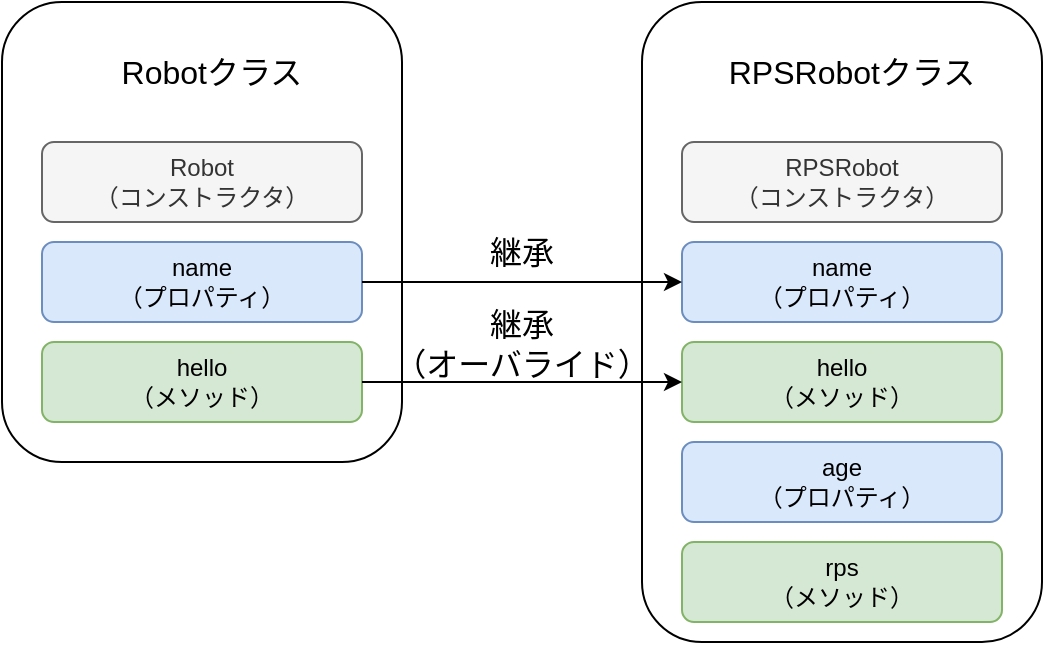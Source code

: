 <mxfile version="17.4.6" type="device"><diagram id="Od8AcpzYSCouZOjXVRe8" name="Page-1"><mxGraphModel dx="1422" dy="745" grid="1" gridSize="10" guides="1" tooltips="1" connect="1" arrows="1" fold="1" page="1" pageScale="1" pageWidth="1169" pageHeight="827" math="0" shadow="0"><root><mxCell id="0"/><mxCell id="1" parent="0"/><mxCell id="fAOdZKYslao5J_ARHIZr-1" value="" style="rounded=1;whiteSpace=wrap;html=1;" parent="1" vertex="1"><mxGeometry x="200" y="120" width="200" height="230" as="geometry"/></mxCell><mxCell id="fAOdZKYslao5J_ARHIZr-2" value="name&lt;br&gt;（プロパティ）" style="rounded=1;whiteSpace=wrap;html=1;fillColor=#dae8fc;strokeColor=#6c8ebf;" parent="1" vertex="1"><mxGeometry x="220" y="240" width="160" height="40" as="geometry"/></mxCell><mxCell id="fAOdZKYslao5J_ARHIZr-3" value="Robot&lt;br&gt;（コンストラクタ）" style="rounded=1;whiteSpace=wrap;html=1;fillColor=#f5f5f5;fontColor=#333333;strokeColor=#666666;" parent="1" vertex="1"><mxGeometry x="220" y="190" width="160" height="40" as="geometry"/></mxCell><mxCell id="fAOdZKYslao5J_ARHIZr-4" value="hello&lt;br&gt;（メソッド）" style="rounded=1;whiteSpace=wrap;html=1;fillColor=#d5e8d4;strokeColor=#82b366;" parent="1" vertex="1"><mxGeometry x="220" y="290" width="160" height="40" as="geometry"/></mxCell><mxCell id="fAOdZKYslao5J_ARHIZr-5" value="Robotクラス" style="text;html=1;strokeColor=none;fillColor=none;align=center;verticalAlign=middle;whiteSpace=wrap;rounded=0;fontSize=16;" parent="1" vertex="1"><mxGeometry x="240" y="140" width="130" height="30" as="geometry"/></mxCell><mxCell id="fAOdZKYslao5J_ARHIZr-6" value="" style="rounded=1;whiteSpace=wrap;html=1;" parent="1" vertex="1"><mxGeometry x="520" y="120" width="200" height="320" as="geometry"/></mxCell><mxCell id="fAOdZKYslao5J_ARHIZr-7" value="name&lt;br&gt;（プロパティ）" style="rounded=1;whiteSpace=wrap;html=1;fillColor=#dae8fc;strokeColor=#6c8ebf;" parent="1" vertex="1"><mxGeometry x="540" y="240" width="160" height="40" as="geometry"/></mxCell><mxCell id="fAOdZKYslao5J_ARHIZr-8" value="RPSRobot&lt;br&gt;（コンストラクタ）" style="rounded=1;whiteSpace=wrap;html=1;fillColor=#f5f5f5;fontColor=#333333;strokeColor=#666666;" parent="1" vertex="1"><mxGeometry x="540" y="190" width="160" height="40" as="geometry"/></mxCell><mxCell id="fAOdZKYslao5J_ARHIZr-9" value="hello&lt;br&gt;（メソッド）" style="rounded=1;whiteSpace=wrap;html=1;fillColor=#d5e8d4;strokeColor=#82b366;" parent="1" vertex="1"><mxGeometry x="540" y="290" width="160" height="40" as="geometry"/></mxCell><mxCell id="fAOdZKYslao5J_ARHIZr-10" value="RPSRobotクラス" style="text;html=1;strokeColor=none;fillColor=none;align=center;verticalAlign=middle;whiteSpace=wrap;rounded=0;fontSize=16;" parent="1" vertex="1"><mxGeometry x="560" y="140" width="130" height="30" as="geometry"/></mxCell><mxCell id="fAOdZKYslao5J_ARHIZr-11" value="rps&lt;br&gt;（メソッド）" style="rounded=1;whiteSpace=wrap;html=1;fillColor=#d5e8d4;strokeColor=#82b366;" parent="1" vertex="1"><mxGeometry x="540" y="390" width="160" height="40" as="geometry"/></mxCell><mxCell id="fAOdZKYslao5J_ARHIZr-13" value="" style="endArrow=classic;html=1;rounded=0;fontSize=16;exitX=1;exitY=0.5;exitDx=0;exitDy=0;entryX=0;entryY=0.5;entryDx=0;entryDy=0;" parent="1" source="fAOdZKYslao5J_ARHIZr-2" target="fAOdZKYslao5J_ARHIZr-7" edge="1"><mxGeometry width="50" height="50" relative="1" as="geometry"><mxPoint x="390" y="220" as="sourcePoint"/><mxPoint x="550" y="220" as="targetPoint"/></mxGeometry></mxCell><mxCell id="fAOdZKYslao5J_ARHIZr-14" value="" style="endArrow=classic;html=1;rounded=0;fontSize=16;exitX=1;exitY=0.5;exitDx=0;exitDy=0;entryX=0;entryY=0.5;entryDx=0;entryDy=0;" parent="1" source="fAOdZKYslao5J_ARHIZr-4" target="fAOdZKYslao5J_ARHIZr-9" edge="1"><mxGeometry width="50" height="50" relative="1" as="geometry"><mxPoint x="390" y="270" as="sourcePoint"/><mxPoint x="550" y="270" as="targetPoint"/></mxGeometry></mxCell><mxCell id="fAOdZKYslao5J_ARHIZr-16" value="継承" style="text;html=1;strokeColor=none;fillColor=none;align=center;verticalAlign=middle;whiteSpace=wrap;rounded=0;fontSize=16;" parent="1" vertex="1"><mxGeometry x="365" y="230" width="190" height="30" as="geometry"/></mxCell><mxCell id="fAOdZKYslao5J_ARHIZr-19" value="age&lt;br&gt;（プロパティ）" style="rounded=1;whiteSpace=wrap;html=1;fillColor=#dae8fc;strokeColor=#6c8ebf;" parent="1" vertex="1"><mxGeometry x="540" y="340" width="160" height="40" as="geometry"/></mxCell><mxCell id="pU_e3w1QF3AnqOzGo3DM-2" value="継承&lt;br&gt;（オーバライド）" style="text;html=1;strokeColor=none;fillColor=none;align=center;verticalAlign=middle;whiteSpace=wrap;rounded=0;fontSize=16;" vertex="1" parent="1"><mxGeometry x="365" y="276" width="190" height="30" as="geometry"/></mxCell></root></mxGraphModel></diagram></mxfile>